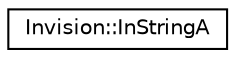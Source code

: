 digraph "Graphical Class Hierarchy"
{
 // LATEX_PDF_SIZE
  edge [fontname="Helvetica",fontsize="10",labelfontname="Helvetica",labelfontsize="10"];
  node [fontname="Helvetica",fontsize="10",shape=record];
  rankdir="LR";
  Node0 [label="Invision::InStringA",height=0.2,width=0.4,color="black", fillcolor="white", style="filled",URL="$class_invision_1_1_in_string_a.html",tooltip=" "];
}
